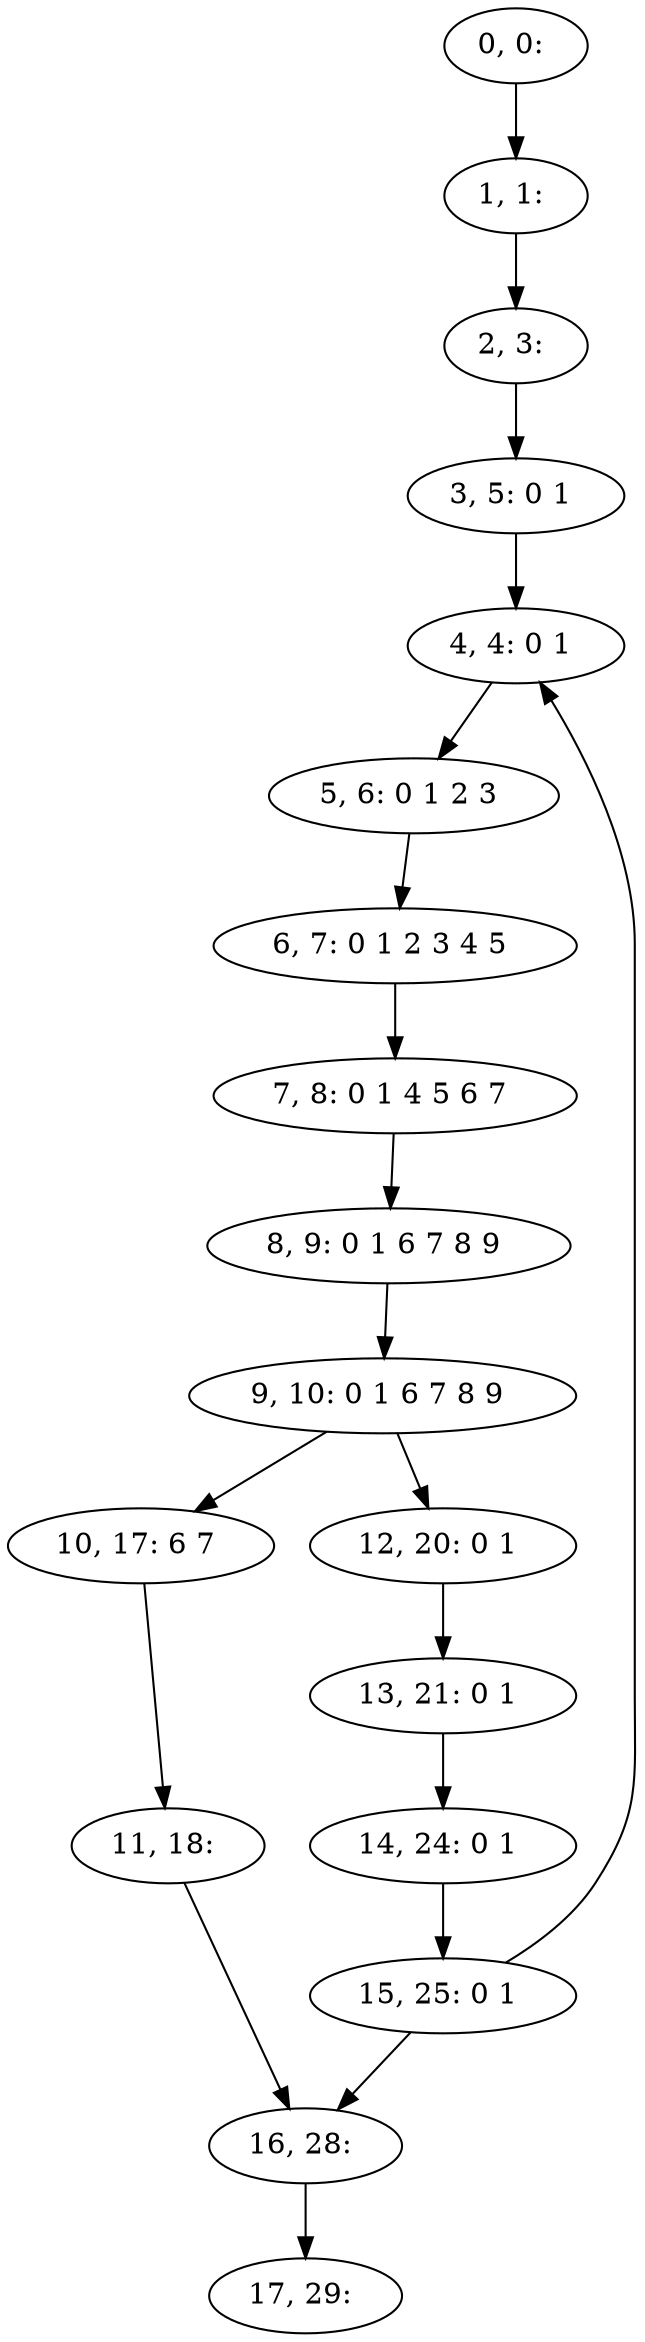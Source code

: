 digraph G {
0[label="0, 0: "];
1[label="1, 1: "];
2[label="2, 3: "];
3[label="3, 5: 0 1 "];
4[label="4, 4: 0 1 "];
5[label="5, 6: 0 1 2 3 "];
6[label="6, 7: 0 1 2 3 4 5 "];
7[label="7, 8: 0 1 4 5 6 7 "];
8[label="8, 9: 0 1 6 7 8 9 "];
9[label="9, 10: 0 1 6 7 8 9 "];
10[label="10, 17: 6 7 "];
11[label="11, 18: "];
12[label="12, 20: 0 1 "];
13[label="13, 21: 0 1 "];
14[label="14, 24: 0 1 "];
15[label="15, 25: 0 1 "];
16[label="16, 28: "];
17[label="17, 29: "];
0->1 ;
1->2 ;
2->3 ;
3->4 ;
4->5 ;
5->6 ;
6->7 ;
7->8 ;
8->9 ;
9->10 ;
9->12 ;
10->11 ;
11->16 ;
12->13 ;
13->14 ;
14->15 ;
15->16 ;
15->4 ;
16->17 ;
}
